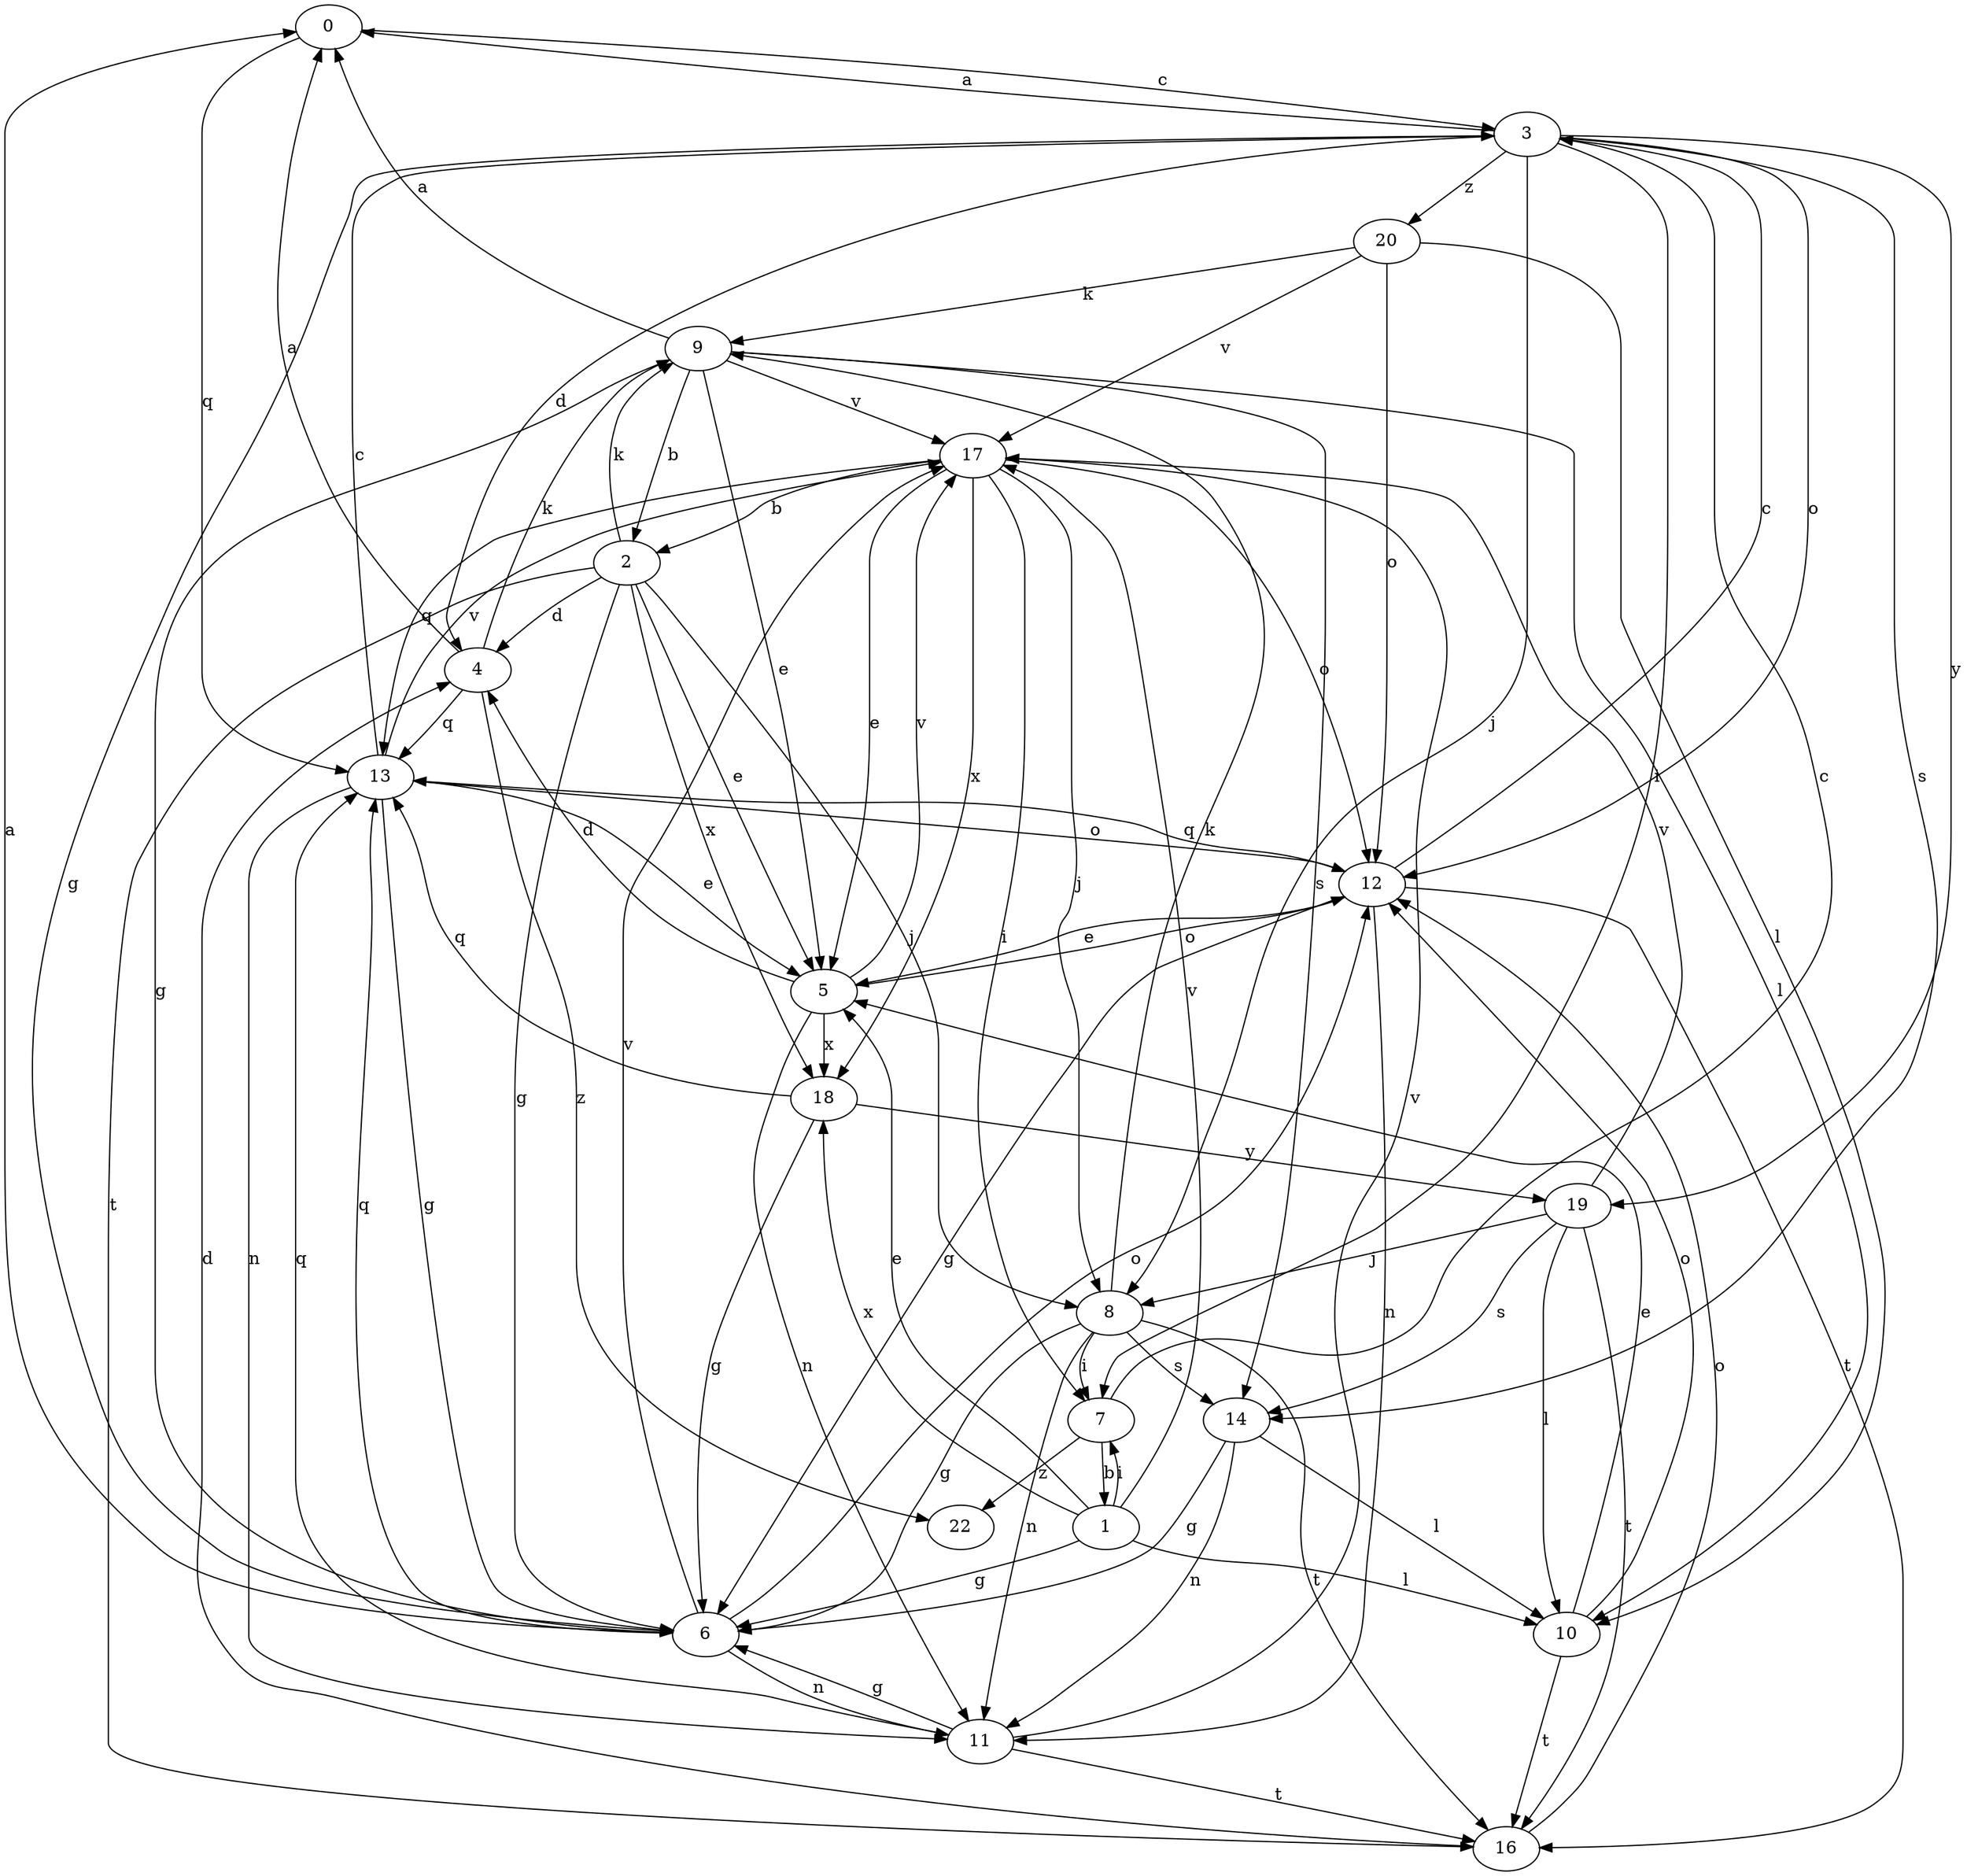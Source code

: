 strict digraph  {
0;
1;
2;
3;
4;
5;
6;
7;
8;
9;
10;
11;
12;
13;
14;
16;
17;
18;
19;
20;
22;
0 -> 3  [label=c];
0 -> 13  [label=q];
1 -> 5  [label=e];
1 -> 6  [label=g];
1 -> 7  [label=i];
1 -> 10  [label=l];
1 -> 17  [label=v];
1 -> 18  [label=x];
2 -> 4  [label=d];
2 -> 5  [label=e];
2 -> 6  [label=g];
2 -> 8  [label=j];
2 -> 9  [label=k];
2 -> 16  [label=t];
2 -> 18  [label=x];
3 -> 0  [label=a];
3 -> 4  [label=d];
3 -> 6  [label=g];
3 -> 7  [label=i];
3 -> 8  [label=j];
3 -> 12  [label=o];
3 -> 14  [label=s];
3 -> 19  [label=y];
3 -> 20  [label=z];
4 -> 0  [label=a];
4 -> 9  [label=k];
4 -> 13  [label=q];
4 -> 22  [label=z];
5 -> 4  [label=d];
5 -> 11  [label=n];
5 -> 12  [label=o];
5 -> 17  [label=v];
5 -> 18  [label=x];
6 -> 0  [label=a];
6 -> 11  [label=n];
6 -> 12  [label=o];
6 -> 13  [label=q];
6 -> 17  [label=v];
7 -> 1  [label=b];
7 -> 3  [label=c];
7 -> 22  [label=z];
8 -> 6  [label=g];
8 -> 7  [label=i];
8 -> 9  [label=k];
8 -> 11  [label=n];
8 -> 14  [label=s];
8 -> 16  [label=t];
9 -> 0  [label=a];
9 -> 2  [label=b];
9 -> 5  [label=e];
9 -> 6  [label=g];
9 -> 10  [label=l];
9 -> 14  [label=s];
9 -> 17  [label=v];
10 -> 5  [label=e];
10 -> 12  [label=o];
10 -> 16  [label=t];
11 -> 6  [label=g];
11 -> 13  [label=q];
11 -> 16  [label=t];
11 -> 17  [label=v];
12 -> 3  [label=c];
12 -> 5  [label=e];
12 -> 6  [label=g];
12 -> 11  [label=n];
12 -> 13  [label=q];
12 -> 16  [label=t];
13 -> 3  [label=c];
13 -> 5  [label=e];
13 -> 6  [label=g];
13 -> 11  [label=n];
13 -> 12  [label=o];
13 -> 17  [label=v];
14 -> 6  [label=g];
14 -> 10  [label=l];
14 -> 11  [label=n];
16 -> 4  [label=d];
16 -> 12  [label=o];
17 -> 2  [label=b];
17 -> 5  [label=e];
17 -> 7  [label=i];
17 -> 8  [label=j];
17 -> 12  [label=o];
17 -> 13  [label=q];
17 -> 18  [label=x];
18 -> 6  [label=g];
18 -> 13  [label=q];
18 -> 19  [label=y];
19 -> 8  [label=j];
19 -> 10  [label=l];
19 -> 14  [label=s];
19 -> 16  [label=t];
19 -> 17  [label=v];
20 -> 9  [label=k];
20 -> 10  [label=l];
20 -> 12  [label=o];
20 -> 17  [label=v];
}
